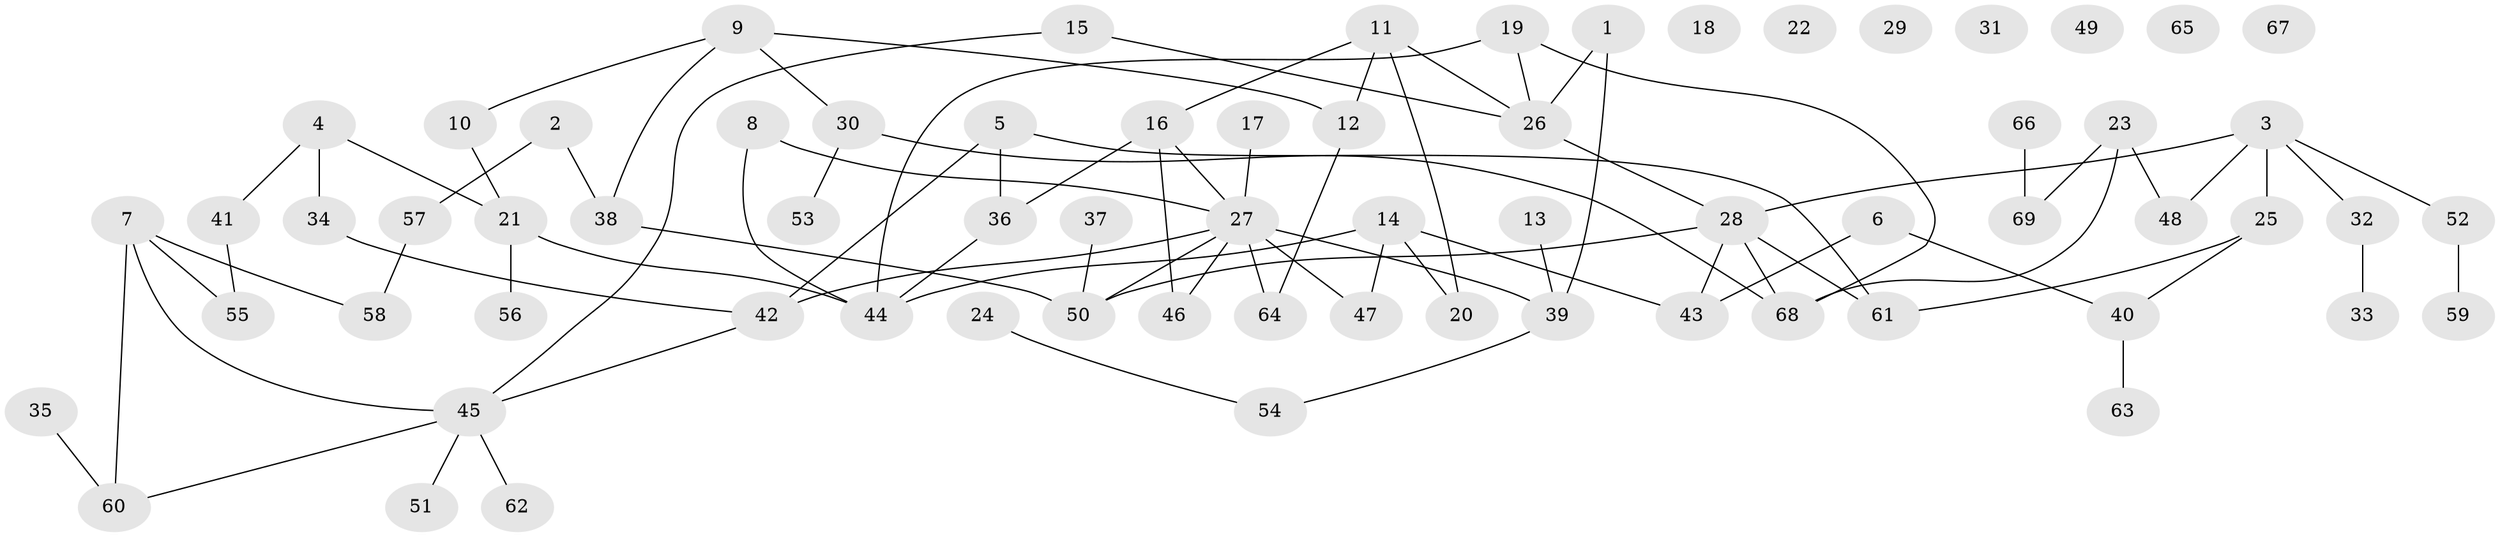// coarse degree distribution, {4: 0.06666666666666667, 2: 0.13333333333333333, 9: 0.03333333333333333, 6: 0.1, 7: 0.06666666666666667, 5: 0.1, 1: 0.26666666666666666, 0: 0.23333333333333334}
// Generated by graph-tools (version 1.1) at 2025/16/03/04/25 18:16:41]
// undirected, 69 vertices, 84 edges
graph export_dot {
graph [start="1"]
  node [color=gray90,style=filled];
  1;
  2;
  3;
  4;
  5;
  6;
  7;
  8;
  9;
  10;
  11;
  12;
  13;
  14;
  15;
  16;
  17;
  18;
  19;
  20;
  21;
  22;
  23;
  24;
  25;
  26;
  27;
  28;
  29;
  30;
  31;
  32;
  33;
  34;
  35;
  36;
  37;
  38;
  39;
  40;
  41;
  42;
  43;
  44;
  45;
  46;
  47;
  48;
  49;
  50;
  51;
  52;
  53;
  54;
  55;
  56;
  57;
  58;
  59;
  60;
  61;
  62;
  63;
  64;
  65;
  66;
  67;
  68;
  69;
  1 -- 26;
  1 -- 39;
  2 -- 38;
  2 -- 57;
  3 -- 25;
  3 -- 28;
  3 -- 32;
  3 -- 48;
  3 -- 52;
  4 -- 21;
  4 -- 34;
  4 -- 41;
  5 -- 36;
  5 -- 42;
  5 -- 61;
  6 -- 40;
  6 -- 43;
  7 -- 45;
  7 -- 55;
  7 -- 58;
  7 -- 60;
  8 -- 27;
  8 -- 44;
  9 -- 10;
  9 -- 12;
  9 -- 30;
  9 -- 38;
  10 -- 21;
  11 -- 12;
  11 -- 16;
  11 -- 20;
  11 -- 26;
  12 -- 64;
  13 -- 39;
  14 -- 20;
  14 -- 43;
  14 -- 44;
  14 -- 47;
  15 -- 26;
  15 -- 45;
  16 -- 27;
  16 -- 36;
  16 -- 46;
  17 -- 27;
  19 -- 26;
  19 -- 44;
  19 -- 68;
  21 -- 44;
  21 -- 56;
  23 -- 48;
  23 -- 68;
  23 -- 69;
  24 -- 54;
  25 -- 40;
  25 -- 61;
  26 -- 28;
  27 -- 39;
  27 -- 42;
  27 -- 46;
  27 -- 47;
  27 -- 50;
  27 -- 64;
  28 -- 43;
  28 -- 50;
  28 -- 61;
  28 -- 68;
  30 -- 53;
  30 -- 68;
  32 -- 33;
  34 -- 42;
  35 -- 60;
  36 -- 44;
  37 -- 50;
  38 -- 50;
  39 -- 54;
  40 -- 63;
  41 -- 55;
  42 -- 45;
  45 -- 51;
  45 -- 60;
  45 -- 62;
  52 -- 59;
  57 -- 58;
  66 -- 69;
}
